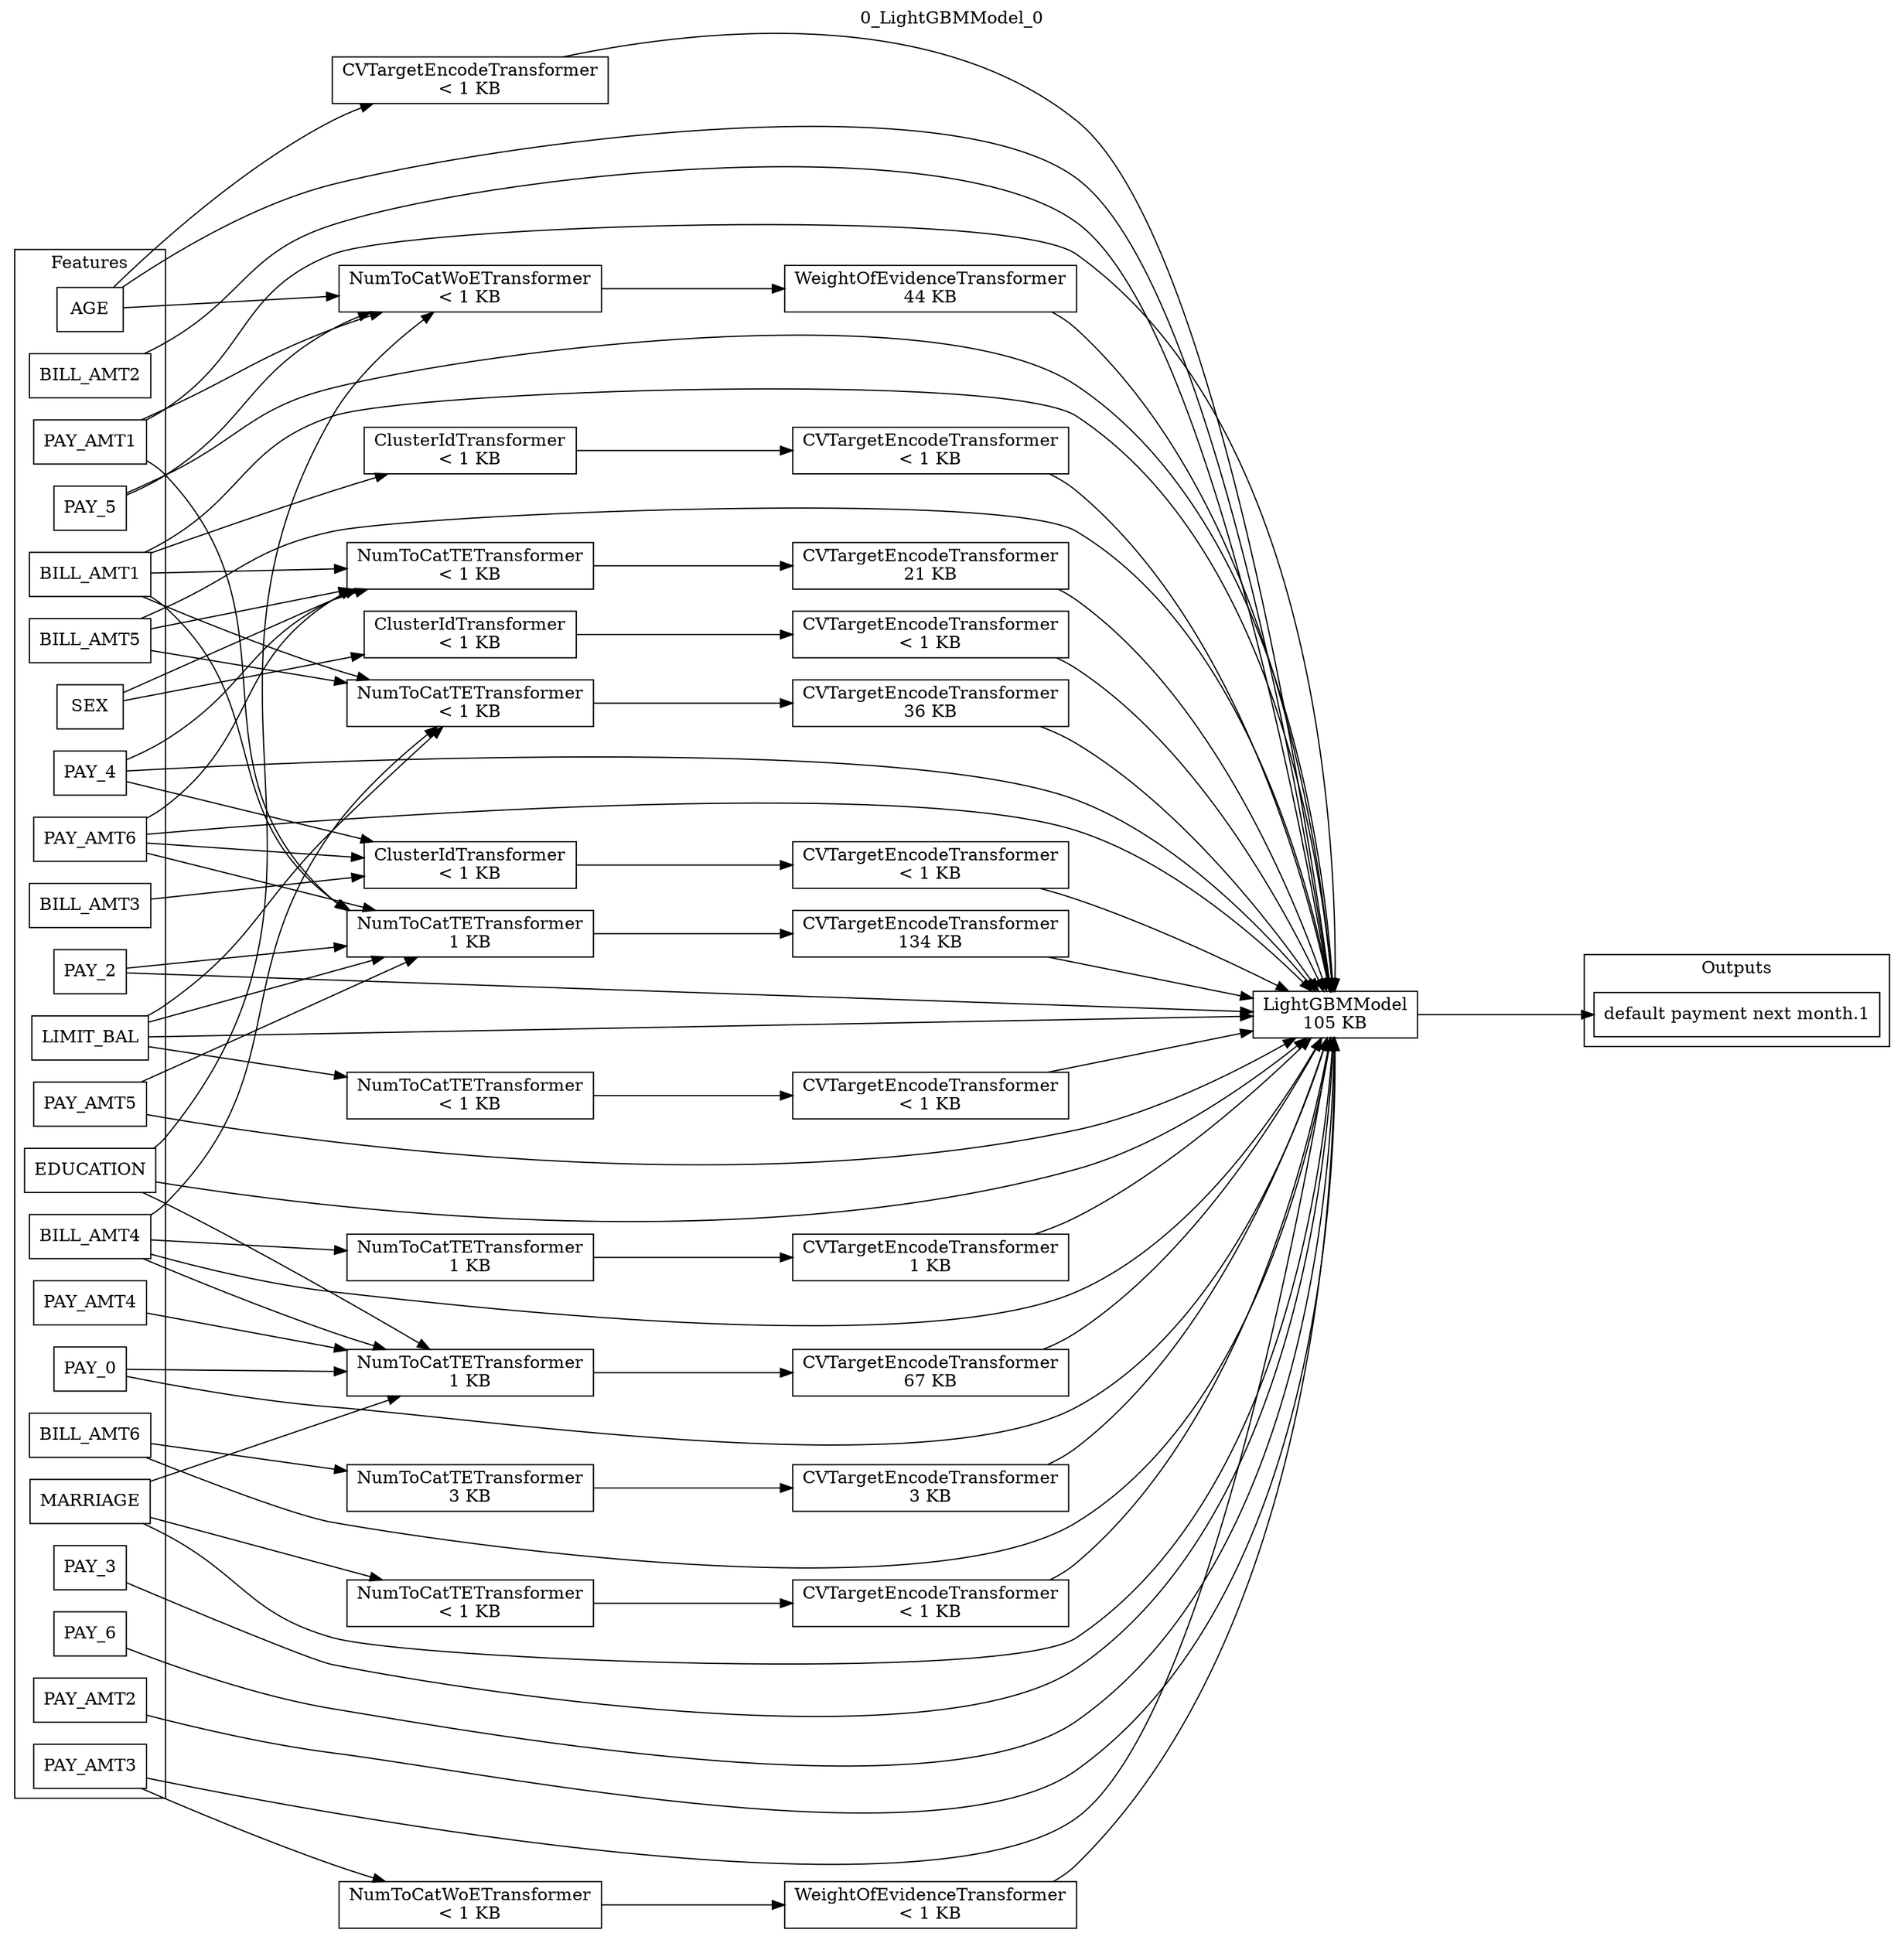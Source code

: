 digraph {
  graph[ranksep="2"]
  rankdir="LR";
  labelloc="t";
  label="0_LightGBMModel_0";
    subgraph cluster_feature {
        label="Features";
        node_0 [shape=box, label="AGE"];
        node_1 [shape=box, label="BILL_AMT1"];
        node_2 [shape=box, label="BILL_AMT2"];
        node_3 [shape=box, label="BILL_AMT3"];
        node_4 [shape=box, label="BILL_AMT4"];
        node_5 [shape=box, label="BILL_AMT5"];
        node_6 [shape=box, label="BILL_AMT6"];
        node_7 [shape=box, label="EDUCATION"];
        node_8 [shape=box, label="LIMIT_BAL"];
        node_9 [shape=box, label="MARRIAGE"];
        node_10 [shape=box, label="PAY_0"];
        node_11 [shape=box, label="PAY_2"];
        node_12 [shape=box, label="PAY_3"];
        node_13 [shape=box, label="PAY_4"];
        node_14 [shape=box, label="PAY_5"];
        node_15 [shape=box, label="PAY_6"];
        node_16 [shape=box, label="PAY_AMT1"];
        node_17 [shape=box, label="PAY_AMT2"];
        node_18 [shape=box, label="PAY_AMT3"];
        node_19 [shape=box, label="PAY_AMT4"];
        node_20 [shape=box, label="PAY_AMT5"];
        node_21 [shape=box, label="PAY_AMT6"];
        node_22 [shape=box, label="SEX"];
    }
    node_24 [shape=box, label="ClusterIdTransformer
< 1 KB"];
    node_25 [shape=box, label="CVTargetEncodeTransformer
< 1 KB"];
    node_26 [shape=box, label="NumToCatWoETransformer
< 1 KB"];
    node_27 [shape=box, label="WeightOfEvidenceTransformer
< 1 KB"];
    node_28 [shape=box, label="NumToCatWoETransformer
< 1 KB"];
    node_29 [shape=box, label="WeightOfEvidenceTransformer
44 KB"];
    node_30 [shape=box, label="ClusterIdTransformer
< 1 KB"];
    node_31 [shape=box, label="CVTargetEncodeTransformer
< 1 KB"];
    node_32 [shape=box, label="NumToCatTETransformer
1 KB"];
    node_33 [shape=box, label="CVTargetEncodeTransformer
67 KB"];
    node_34 [shape=box, label="ClusterIdTransformer
< 1 KB"];
    node_35 [shape=box, label="CVTargetEncodeTransformer
< 1 KB"];
    node_36 [shape=box, label="NumToCatTETransformer
< 1 KB"];
    node_37 [shape=box, label="CVTargetEncodeTransformer
21 KB"];
    node_38 [shape=box, label="NumToCatTETransformer
1 KB"];
    node_39 [shape=box, label="CVTargetEncodeTransformer
134 KB"];
    node_40 [shape=box, label="NumToCatTETransformer
< 1 KB"];
    node_41 [shape=box, label="CVTargetEncodeTransformer
36 KB"];
    node_42 [shape=box, label="NumToCatTETransformer
1 KB"];
    node_43 [shape=box, label="CVTargetEncodeTransformer
1 KB"];
    node_44 [shape=box, label="CVTargetEncodeTransformer
< 1 KB"];
    node_45 [shape=box, label="NumToCatTETransformer
3 KB"];
    node_46 [shape=box, label="CVTargetEncodeTransformer
3 KB"];
    node_47 [shape=box, label="NumToCatTETransformer
< 1 KB"];
    node_48 [shape=box, label="CVTargetEncodeTransformer
< 1 KB"];
    node_49 [shape=box, label="NumToCatTETransformer
< 1 KB"];
    node_50 [shape=box, label="CVTargetEncodeTransformer
< 1 KB"];
    node_51 [shape=box, label="LightGBMModel
105 KB"];
    node_1 -> node_24;
    node_24 -> node_25;
    node_18 -> node_26;
    node_26 -> node_27;
    node_14 -> node_28;
    node_7 -> node_28;
    node_16 -> node_28;
    node_0 -> node_28;
    node_28 -> node_29;
    node_22 -> node_30;
    node_30 -> node_31;
    node_7 -> node_32;
    node_9 -> node_32;
    node_4 -> node_32;
    node_10 -> node_32;
    node_19 -> node_32;
    node_32 -> node_33;
    node_3 -> node_34;
    node_13 -> node_34;
    node_21 -> node_34;
    node_34 -> node_35;
    node_5 -> node_36;
    node_1 -> node_36;
    node_21 -> node_36;
    node_22 -> node_36;
    node_13 -> node_36;
    node_36 -> node_37;
    node_20 -> node_38;
    node_1 -> node_38;
    node_21 -> node_38;
    node_11 -> node_38;
    node_16 -> node_38;
    node_8 -> node_38;
    node_38 -> node_39;
    node_4 -> node_40;
    node_5 -> node_40;
    node_8 -> node_40;
    node_1 -> node_40;
    node_40 -> node_41;
    node_4 -> node_42;
    node_42 -> node_43;
    node_0 -> node_44;
    node_6 -> node_45;
    node_45 -> node_46;
    node_8 -> node_47;
    node_47 -> node_48;
    node_9 -> node_49;
    node_49 -> node_50;
    node_7 -> node_51;
    node_18 -> node_51;
    node_1 -> node_51;
    node_9 -> node_51;
    node_4 -> node_51;
    node_0 -> node_51;
    node_48 -> node_51;
    node_46 -> node_51;
    node_11 -> node_51;
    node_41 -> node_51;
    node_15 -> node_51;
    node_43 -> node_51;
    node_35 -> node_51;
    node_12 -> node_51;
    node_37 -> node_51;
    node_10 -> node_51;
    node_50 -> node_51;
    node_31 -> node_51;
    node_44 -> node_51;
    node_17 -> node_51;
    node_8 -> node_51;
    node_14 -> node_51;
    node_29 -> node_51;
    node_6 -> node_51;
    node_27 -> node_51;
    node_16 -> node_51;
    node_33 -> node_51;
    node_20 -> node_51;
    node_25 -> node_51;
    node_5 -> node_51;
    node_21 -> node_51;
    node_39 -> node_51;
    node_13 -> node_51;
    node_2 -> node_51;
    node_51 -> node_23;
    subgraph cluster_output {
        label="Outputs";
        node_23 [shape=box, label="default payment next month.1"];
    }
}
